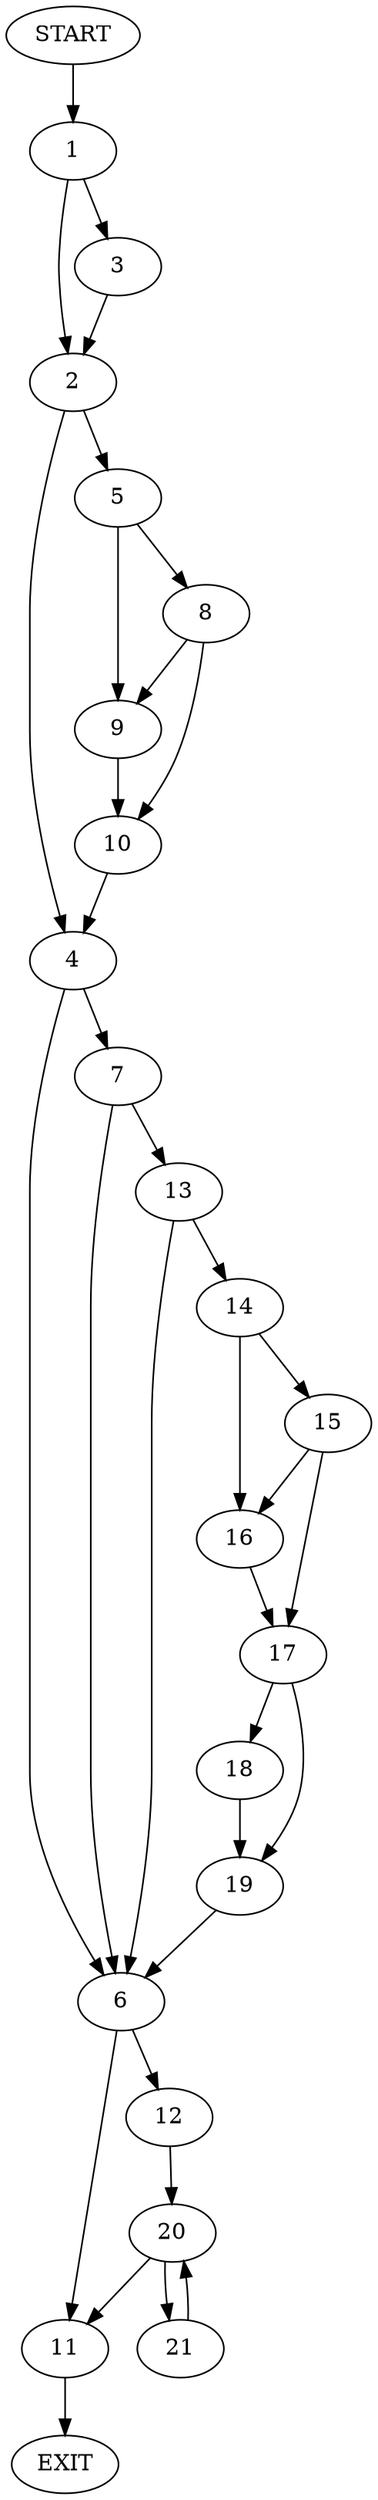 digraph {
0 [label="START"]
22 [label="EXIT"]
0 -> 1
1 -> 2
1 -> 3
3 -> 2
2 -> 4
2 -> 5
4 -> 6
4 -> 7
5 -> 8
5 -> 9
9 -> 10
8 -> 10
8 -> 9
10 -> 4
6 -> 11
6 -> 12
7 -> 6
7 -> 13
13 -> 6
13 -> 14
14 -> 15
14 -> 16
15 -> 16
15 -> 17
16 -> 17
17 -> 18
17 -> 19
18 -> 19
19 -> 6
12 -> 20
11 -> 22
20 -> 11
20 -> 21
21 -> 20
}
